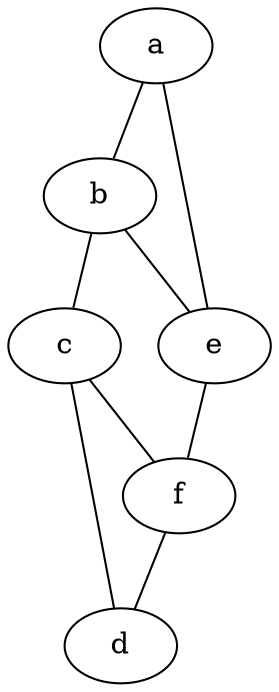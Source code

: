 Graph {
  a; b; c; d; e; f;

  a -- b [distance = "100", lambdas = "8"]
  b -- c [distance = "200", lambdas = "8"]
  c -- d [distance = "80", lambdas = "8"]
  b -- e [distance = "40", lambdas = "8"]
  c -- f [distance = "100", lambdas = "4"]
  a -- e [distance = "210", lambdas = "4"]
  e -- f [distance = "340", lambdas = "8"]
  f -- d [distance = "50", lambdas = "4"]
}

